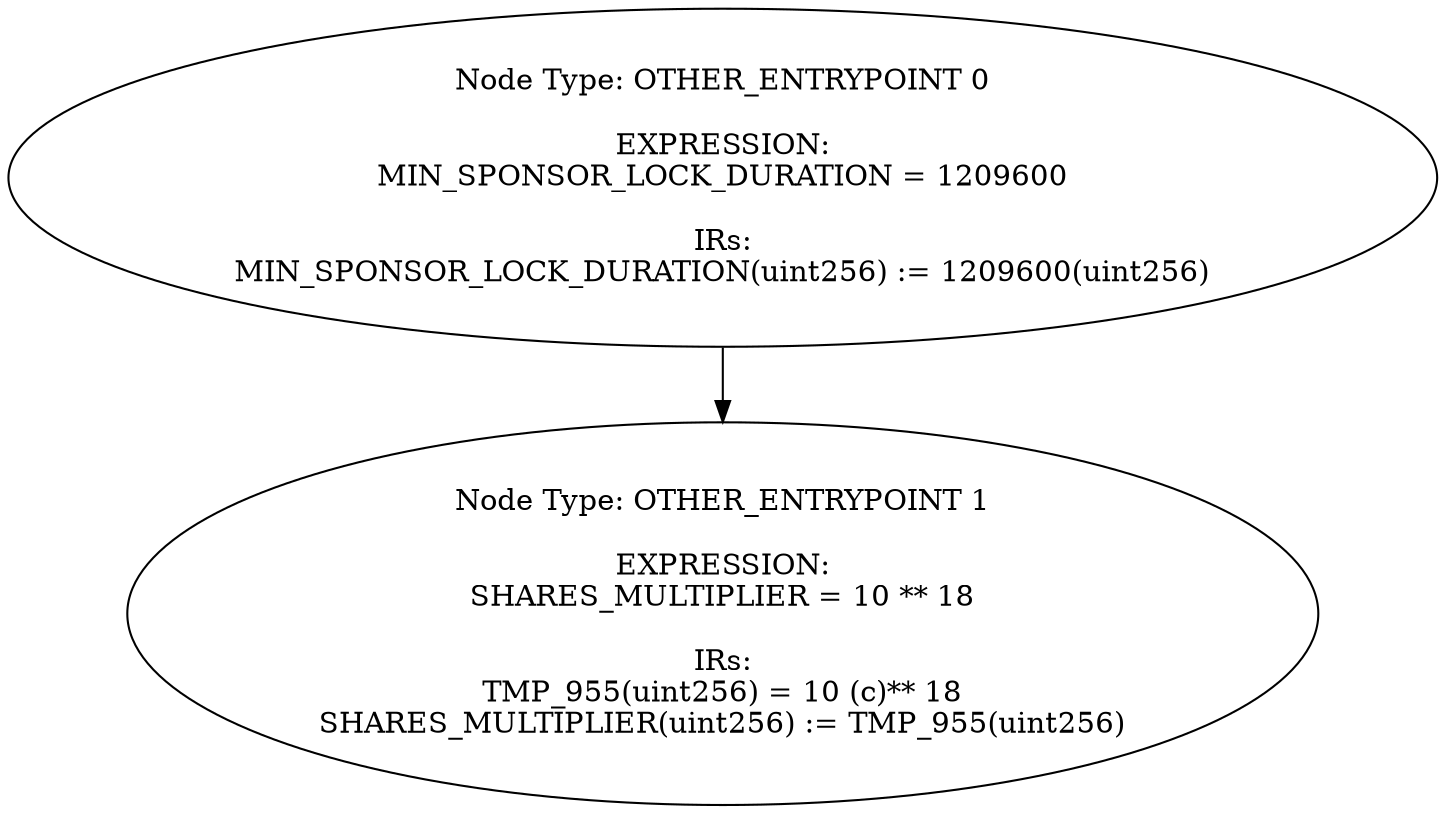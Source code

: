 digraph{
0[label="Node Type: OTHER_ENTRYPOINT 0

EXPRESSION:
MIN_SPONSOR_LOCK_DURATION = 1209600

IRs:
MIN_SPONSOR_LOCK_DURATION(uint256) := 1209600(uint256)"];
0->1;
1[label="Node Type: OTHER_ENTRYPOINT 1

EXPRESSION:
SHARES_MULTIPLIER = 10 ** 18

IRs:
TMP_955(uint256) = 10 (c)** 18
SHARES_MULTIPLIER(uint256) := TMP_955(uint256)"];
}
